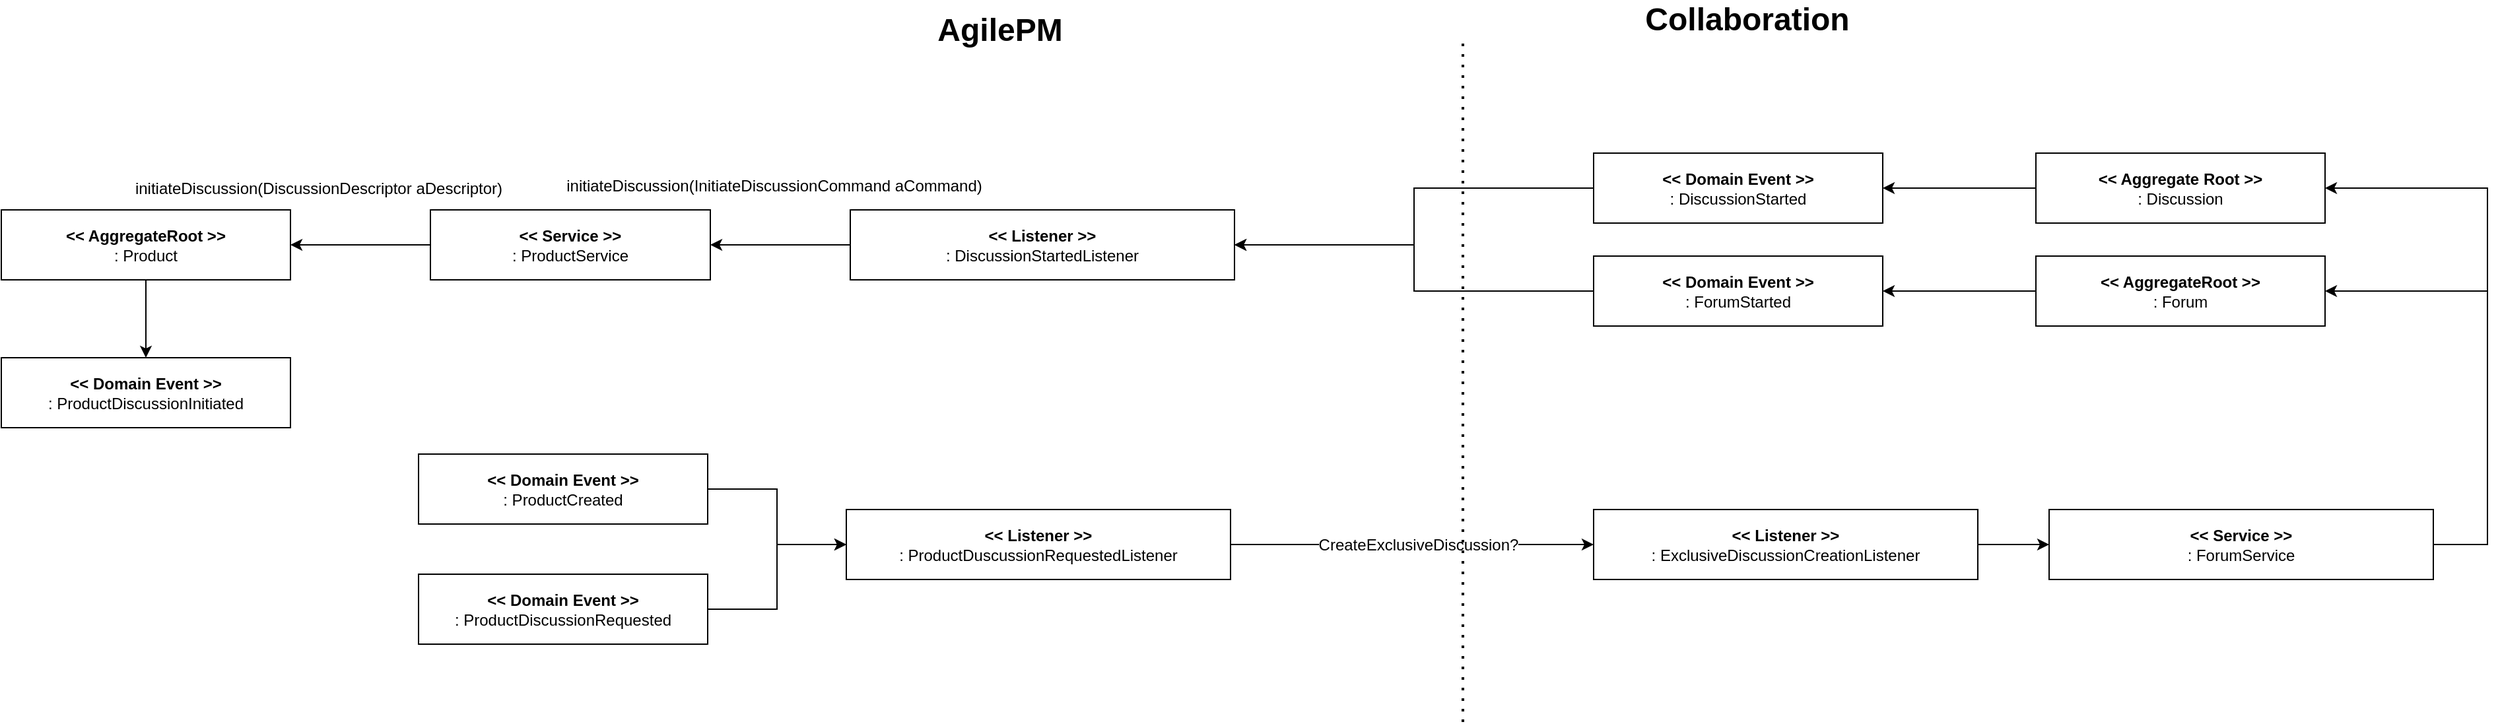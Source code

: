 <mxfile version="20.0.1" type="device"><diagram id="pLnVcc_MPIytIUzL6aiX" name="Page-1"><mxGraphModel dx="2226" dy="1225" grid="0" gridSize="10" guides="1" tooltips="1" connect="1" arrows="1" fold="1" page="0" pageScale="1" pageWidth="827" pageHeight="1169" math="0" shadow="0"><root><mxCell id="0"/><mxCell id="1" parent="0"/><mxCell id="noaQJ2-WuqPnL0fwxnVN-8" style="edgeStyle=orthogonalEdgeStyle;rounded=0;orthogonalLoop=1;jettySize=auto;html=1;exitX=0;exitY=0.5;exitDx=0;exitDy=0;entryX=1;entryY=0.5;entryDx=0;entryDy=0;fontSize=24;endArrow=none;endFill=0;startArrow=classic;startFill=1;" edge="1" parent="1" source="noaQJ2-WuqPnL0fwxnVN-1" target="noaQJ2-WuqPnL0fwxnVN-4"><mxGeometry relative="1" as="geometry"/></mxCell><mxCell id="noaQJ2-WuqPnL0fwxnVN-9" style="edgeStyle=orthogonalEdgeStyle;rounded=0;orthogonalLoop=1;jettySize=auto;html=1;exitX=0;exitY=0.5;exitDx=0;exitDy=0;entryX=1;entryY=0.5;entryDx=0;entryDy=0;fontSize=24;endArrow=none;endFill=0;startArrow=classic;startFill=1;" edge="1" parent="1" source="noaQJ2-WuqPnL0fwxnVN-1" target="noaQJ2-WuqPnL0fwxnVN-5"><mxGeometry relative="1" as="geometry"/></mxCell><mxCell id="noaQJ2-WuqPnL0fwxnVN-17" style="edgeStyle=orthogonalEdgeStyle;rounded=0;orthogonalLoop=1;jettySize=auto;html=1;exitX=1;exitY=0.5;exitDx=0;exitDy=0;entryX=0;entryY=0.5;entryDx=0;entryDy=0;fontSize=24;startArrow=none;startFill=0;endArrow=classic;endFill=1;" edge="1" parent="1" source="noaQJ2-WuqPnL0fwxnVN-1" target="noaQJ2-WuqPnL0fwxnVN-16"><mxGeometry relative="1" as="geometry"/></mxCell><mxCell id="noaQJ2-WuqPnL0fwxnVN-18" value="&lt;font style=&quot;font-size: 12px;&quot;&gt;CreateExclusiveDiscussion?&lt;/font&gt;" style="edgeLabel;html=1;align=center;verticalAlign=middle;resizable=0;points=[];fontSize=24;" vertex="1" connectable="0" parent="noaQJ2-WuqPnL0fwxnVN-17"><mxGeometry x="-0.142" y="2" relative="1" as="geometry"><mxPoint x="24" y="-2" as="offset"/></mxGeometry></mxCell><mxCell id="noaQJ2-WuqPnL0fwxnVN-1" value="&lt;b&gt;&amp;lt;&amp;lt; Listener &amp;gt;&amp;gt;&lt;/b&gt;&lt;br&gt;: ProductDuscussionRequestedListener" style="rounded=0;whiteSpace=wrap;html=1;" vertex="1" parent="1"><mxGeometry x="167" y="384" width="291" height="53" as="geometry"/></mxCell><mxCell id="noaQJ2-WuqPnL0fwxnVN-2" value="" style="endArrow=none;dashed=1;html=1;dashPattern=1 3;strokeWidth=2;rounded=0;" edge="1" parent="1"><mxGeometry width="50" height="50" relative="1" as="geometry"><mxPoint x="634" y="545" as="sourcePoint"/><mxPoint x="634" y="28" as="targetPoint"/></mxGeometry></mxCell><mxCell id="noaQJ2-WuqPnL0fwxnVN-3" value="&lt;font style=&quot;font-size: 24px;&quot;&gt;&lt;b&gt;AgilePM&lt;/b&gt;&lt;/font&gt;" style="text;html=1;align=center;verticalAlign=middle;resizable=0;points=[];autosize=1;strokeColor=none;fillColor=none;" vertex="1" parent="1"><mxGeometry x="230" y="10" width="105" height="22" as="geometry"/></mxCell><mxCell id="noaQJ2-WuqPnL0fwxnVN-4" value="&lt;b&gt;&amp;lt;&amp;lt; Domain Event &amp;gt;&amp;gt;&lt;/b&gt;&lt;br&gt;: ProductCreated" style="rounded=0;whiteSpace=wrap;html=1;" vertex="1" parent="1"><mxGeometry x="-157" y="342" width="219" height="53" as="geometry"/></mxCell><mxCell id="noaQJ2-WuqPnL0fwxnVN-5" value="&lt;b&gt;&amp;lt;&amp;lt; Domain Event &amp;gt;&amp;gt;&lt;/b&gt;&lt;br&gt;: ProductDiscussionRequested" style="rounded=0;whiteSpace=wrap;html=1;" vertex="1" parent="1"><mxGeometry x="-157" y="433" width="219" height="53" as="geometry"/></mxCell><mxCell id="noaQJ2-WuqPnL0fwxnVN-11" style="edgeStyle=orthogonalEdgeStyle;rounded=0;orthogonalLoop=1;jettySize=auto;html=1;exitX=1;exitY=0.5;exitDx=0;exitDy=0;entryX=0;entryY=0.5;entryDx=0;entryDy=0;fontSize=24;endArrow=none;endFill=0;startArrow=classic;startFill=1;" edge="1" parent="1" source="noaQJ2-WuqPnL0fwxnVN-12" target="noaQJ2-WuqPnL0fwxnVN-14"><mxGeometry relative="1" as="geometry"/></mxCell><mxCell id="noaQJ2-WuqPnL0fwxnVN-30" style="edgeStyle=orthogonalEdgeStyle;rounded=0;orthogonalLoop=1;jettySize=auto;html=1;exitX=0;exitY=0.5;exitDx=0;exitDy=0;entryX=1;entryY=0.5;entryDx=0;entryDy=0;fontSize=12;startArrow=none;startFill=0;endArrow=classic;endFill=1;" edge="1" parent="1" source="noaQJ2-WuqPnL0fwxnVN-12" target="noaQJ2-WuqPnL0fwxnVN-29"><mxGeometry relative="1" as="geometry"/></mxCell><mxCell id="noaQJ2-WuqPnL0fwxnVN-31" value="initiateDiscussion(InitiateDiscussionCommand aCommand)" style="edgeLabel;html=1;align=center;verticalAlign=middle;resizable=0;points=[];fontSize=12;" vertex="1" connectable="0" parent="noaQJ2-WuqPnL0fwxnVN-30"><mxGeometry x="0.116" y="-1" relative="1" as="geometry"><mxPoint x="1" y="-44" as="offset"/></mxGeometry></mxCell><mxCell id="noaQJ2-WuqPnL0fwxnVN-12" value="&lt;b&gt;&amp;lt;&amp;lt; Listener &amp;gt;&amp;gt;&lt;/b&gt;&lt;br&gt;: DiscussionStartedListener" style="rounded=0;whiteSpace=wrap;html=1;" vertex="1" parent="1"><mxGeometry x="170" y="157" width="291" height="53" as="geometry"/></mxCell><mxCell id="noaQJ2-WuqPnL0fwxnVN-14" value="&lt;b&gt;&amp;lt;&amp;lt; Domain Event &amp;gt;&amp;gt;&lt;/b&gt;&lt;br&gt;: DiscussionStarted" style="rounded=0;whiteSpace=wrap;html=1;" vertex="1" parent="1"><mxGeometry x="733" y="114" width="219" height="53" as="geometry"/></mxCell><mxCell id="noaQJ2-WuqPnL0fwxnVN-15" value="&lt;font style=&quot;font-size: 24px;&quot;&gt;&lt;b&gt;Collaboration&lt;/b&gt;&lt;/font&gt;" style="text;html=1;align=center;verticalAlign=middle;resizable=0;points=[];autosize=1;strokeColor=none;fillColor=none;" vertex="1" parent="1"><mxGeometry x="766" y="2" width="165" height="22" as="geometry"/></mxCell><mxCell id="noaQJ2-WuqPnL0fwxnVN-22" style="edgeStyle=orthogonalEdgeStyle;rounded=0;orthogonalLoop=1;jettySize=auto;html=1;exitX=1;exitY=0.5;exitDx=0;exitDy=0;fontSize=12;startArrow=none;startFill=0;endArrow=classic;endFill=1;" edge="1" parent="1" source="noaQJ2-WuqPnL0fwxnVN-16" target="noaQJ2-WuqPnL0fwxnVN-21"><mxGeometry relative="1" as="geometry"/></mxCell><mxCell id="noaQJ2-WuqPnL0fwxnVN-16" value="&lt;b&gt;&amp;lt;&amp;lt; Listener &amp;gt;&amp;gt;&lt;/b&gt;&lt;br&gt;: ExclusiveDiscussionCreationListener" style="rounded=0;whiteSpace=wrap;html=1;" vertex="1" parent="1"><mxGeometry x="733" y="384" width="291" height="53" as="geometry"/></mxCell><mxCell id="noaQJ2-WuqPnL0fwxnVN-20" style="edgeStyle=orthogonalEdgeStyle;rounded=0;orthogonalLoop=1;jettySize=auto;html=1;exitX=0;exitY=0.5;exitDx=0;exitDy=0;entryX=1;entryY=0.5;entryDx=0;entryDy=0;fontSize=12;startArrow=none;startFill=0;endArrow=classic;endFill=1;" edge="1" parent="1" source="noaQJ2-WuqPnL0fwxnVN-19" target="noaQJ2-WuqPnL0fwxnVN-12"><mxGeometry relative="1" as="geometry"/></mxCell><mxCell id="noaQJ2-WuqPnL0fwxnVN-19" value="&lt;b&gt;&amp;lt;&amp;lt; Domain Event &amp;gt;&amp;gt;&lt;/b&gt;&lt;br&gt;: ForumStarted" style="rounded=0;whiteSpace=wrap;html=1;" vertex="1" parent="1"><mxGeometry x="733" y="192" width="219" height="53" as="geometry"/></mxCell><mxCell id="noaQJ2-WuqPnL0fwxnVN-25" style="edgeStyle=orthogonalEdgeStyle;rounded=0;orthogonalLoop=1;jettySize=auto;html=1;exitX=1;exitY=0.5;exitDx=0;exitDy=0;entryX=1;entryY=0.5;entryDx=0;entryDy=0;fontSize=12;startArrow=none;startFill=0;endArrow=classic;endFill=1;" edge="1" parent="1" source="noaQJ2-WuqPnL0fwxnVN-21" target="noaQJ2-WuqPnL0fwxnVN-24"><mxGeometry relative="1" as="geometry"><Array as="points"><mxPoint x="1410" y="411"/><mxPoint x="1410" y="219"/></Array></mxGeometry></mxCell><mxCell id="noaQJ2-WuqPnL0fwxnVN-26" style="edgeStyle=orthogonalEdgeStyle;rounded=0;orthogonalLoop=1;jettySize=auto;html=1;exitX=1;exitY=0.5;exitDx=0;exitDy=0;entryX=1;entryY=0.5;entryDx=0;entryDy=0;fontSize=12;startArrow=none;startFill=0;endArrow=classic;endFill=1;" edge="1" parent="1" source="noaQJ2-WuqPnL0fwxnVN-21" target="noaQJ2-WuqPnL0fwxnVN-23"><mxGeometry relative="1" as="geometry"><Array as="points"><mxPoint x="1410" y="411"/><mxPoint x="1410" y="141"/></Array></mxGeometry></mxCell><mxCell id="noaQJ2-WuqPnL0fwxnVN-21" value="&lt;b&gt;&amp;lt;&amp;lt; Service &amp;gt;&amp;gt;&lt;/b&gt;&lt;br&gt;: ForumService" style="rounded=0;whiteSpace=wrap;html=1;" vertex="1" parent="1"><mxGeometry x="1078" y="384" width="291" height="53" as="geometry"/></mxCell><mxCell id="noaQJ2-WuqPnL0fwxnVN-27" style="edgeStyle=orthogonalEdgeStyle;rounded=0;orthogonalLoop=1;jettySize=auto;html=1;exitX=0;exitY=0.5;exitDx=0;exitDy=0;entryX=1;entryY=0.5;entryDx=0;entryDy=0;fontSize=12;startArrow=none;startFill=0;endArrow=classic;endFill=1;" edge="1" parent="1" source="noaQJ2-WuqPnL0fwxnVN-23" target="noaQJ2-WuqPnL0fwxnVN-14"><mxGeometry relative="1" as="geometry"/></mxCell><mxCell id="noaQJ2-WuqPnL0fwxnVN-23" value="&lt;b&gt;&amp;lt;&amp;lt; Aggregate Root &amp;gt;&amp;gt;&lt;/b&gt;&lt;br&gt;: Discussion" style="rounded=0;whiteSpace=wrap;html=1;" vertex="1" parent="1"><mxGeometry x="1068" y="114" width="219" height="53" as="geometry"/></mxCell><mxCell id="noaQJ2-WuqPnL0fwxnVN-28" style="edgeStyle=orthogonalEdgeStyle;rounded=0;orthogonalLoop=1;jettySize=auto;html=1;exitX=0;exitY=0.5;exitDx=0;exitDy=0;entryX=1;entryY=0.5;entryDx=0;entryDy=0;fontSize=12;startArrow=none;startFill=0;endArrow=classic;endFill=1;" edge="1" parent="1" source="noaQJ2-WuqPnL0fwxnVN-24" target="noaQJ2-WuqPnL0fwxnVN-19"><mxGeometry relative="1" as="geometry"/></mxCell><mxCell id="noaQJ2-WuqPnL0fwxnVN-24" value="&lt;b&gt;&amp;lt;&amp;lt; AggregateRoot &amp;gt;&amp;gt;&lt;/b&gt;&lt;br&gt;: Forum" style="rounded=0;whiteSpace=wrap;html=1;" vertex="1" parent="1"><mxGeometry x="1068" y="192" width="219" height="53" as="geometry"/></mxCell><mxCell id="noaQJ2-WuqPnL0fwxnVN-33" style="edgeStyle=orthogonalEdgeStyle;rounded=0;orthogonalLoop=1;jettySize=auto;html=1;exitX=0;exitY=0.5;exitDx=0;exitDy=0;fontSize=12;startArrow=none;startFill=0;endArrow=classic;endFill=1;" edge="1" parent="1" source="noaQJ2-WuqPnL0fwxnVN-29" target="noaQJ2-WuqPnL0fwxnVN-32"><mxGeometry relative="1" as="geometry"/></mxCell><mxCell id="noaQJ2-WuqPnL0fwxnVN-35" value="initiateDiscussion(DiscussionDescriptor aDescriptor)" style="edgeLabel;html=1;align=center;verticalAlign=middle;resizable=0;points=[];fontSize=12;" vertex="1" connectable="0" parent="noaQJ2-WuqPnL0fwxnVN-33"><mxGeometry x="0.264" relative="1" as="geometry"><mxPoint x="-18" y="-43" as="offset"/></mxGeometry></mxCell><mxCell id="noaQJ2-WuqPnL0fwxnVN-29" value="&lt;b&gt;&amp;lt;&amp;lt; Service &amp;gt;&amp;gt;&lt;/b&gt;&lt;br&gt;: ProductService" style="rounded=0;whiteSpace=wrap;html=1;" vertex="1" parent="1"><mxGeometry x="-148" y="157" width="212" height="53" as="geometry"/></mxCell><mxCell id="noaQJ2-WuqPnL0fwxnVN-37" style="edgeStyle=orthogonalEdgeStyle;rounded=0;orthogonalLoop=1;jettySize=auto;html=1;exitX=0.5;exitY=1;exitDx=0;exitDy=0;entryX=0.5;entryY=0;entryDx=0;entryDy=0;fontSize=12;startArrow=none;startFill=0;endArrow=classic;endFill=1;" edge="1" parent="1" source="noaQJ2-WuqPnL0fwxnVN-32" target="noaQJ2-WuqPnL0fwxnVN-36"><mxGeometry relative="1" as="geometry"/></mxCell><mxCell id="noaQJ2-WuqPnL0fwxnVN-32" value="&lt;b&gt;&amp;lt;&amp;lt; AggregateRoot &amp;gt;&amp;gt;&lt;/b&gt;&lt;br&gt;: Product" style="rounded=0;whiteSpace=wrap;html=1;" vertex="1" parent="1"><mxGeometry x="-473" y="157" width="219" height="53" as="geometry"/></mxCell><mxCell id="noaQJ2-WuqPnL0fwxnVN-36" value="&lt;b&gt;&amp;lt;&amp;lt; Domain Event &amp;gt;&amp;gt;&lt;/b&gt;&lt;br&gt;: ProductDiscussionInitiated" style="rounded=0;whiteSpace=wrap;html=1;" vertex="1" parent="1"><mxGeometry x="-473" y="269" width="219" height="53" as="geometry"/></mxCell></root></mxGraphModel></diagram></mxfile>